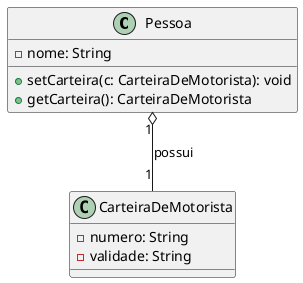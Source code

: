 @startuml
class Pessoa {
  -nome: String
  +setCarteira(c: CarteiraDeMotorista): void
  +getCarteira(): CarteiraDeMotorista
}

class CarteiraDeMotorista {
  -numero: String
  -validade: String
}

Pessoa "1" o-- "1" CarteiraDeMotorista : "possui"
@enduml